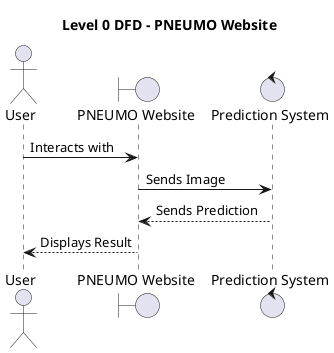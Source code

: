 @startuml dfd0

title Level 0 DFD - PNEUMO Website

actor User as User
boundary "PNEUMO Website" as Website
control "Prediction System" as PredictionSystem

User -> Website : Interacts with
Website -> PredictionSystem : Sends Image
PredictionSystem --> Website : Sends Prediction
Website --> User : Displays Result

@enduml